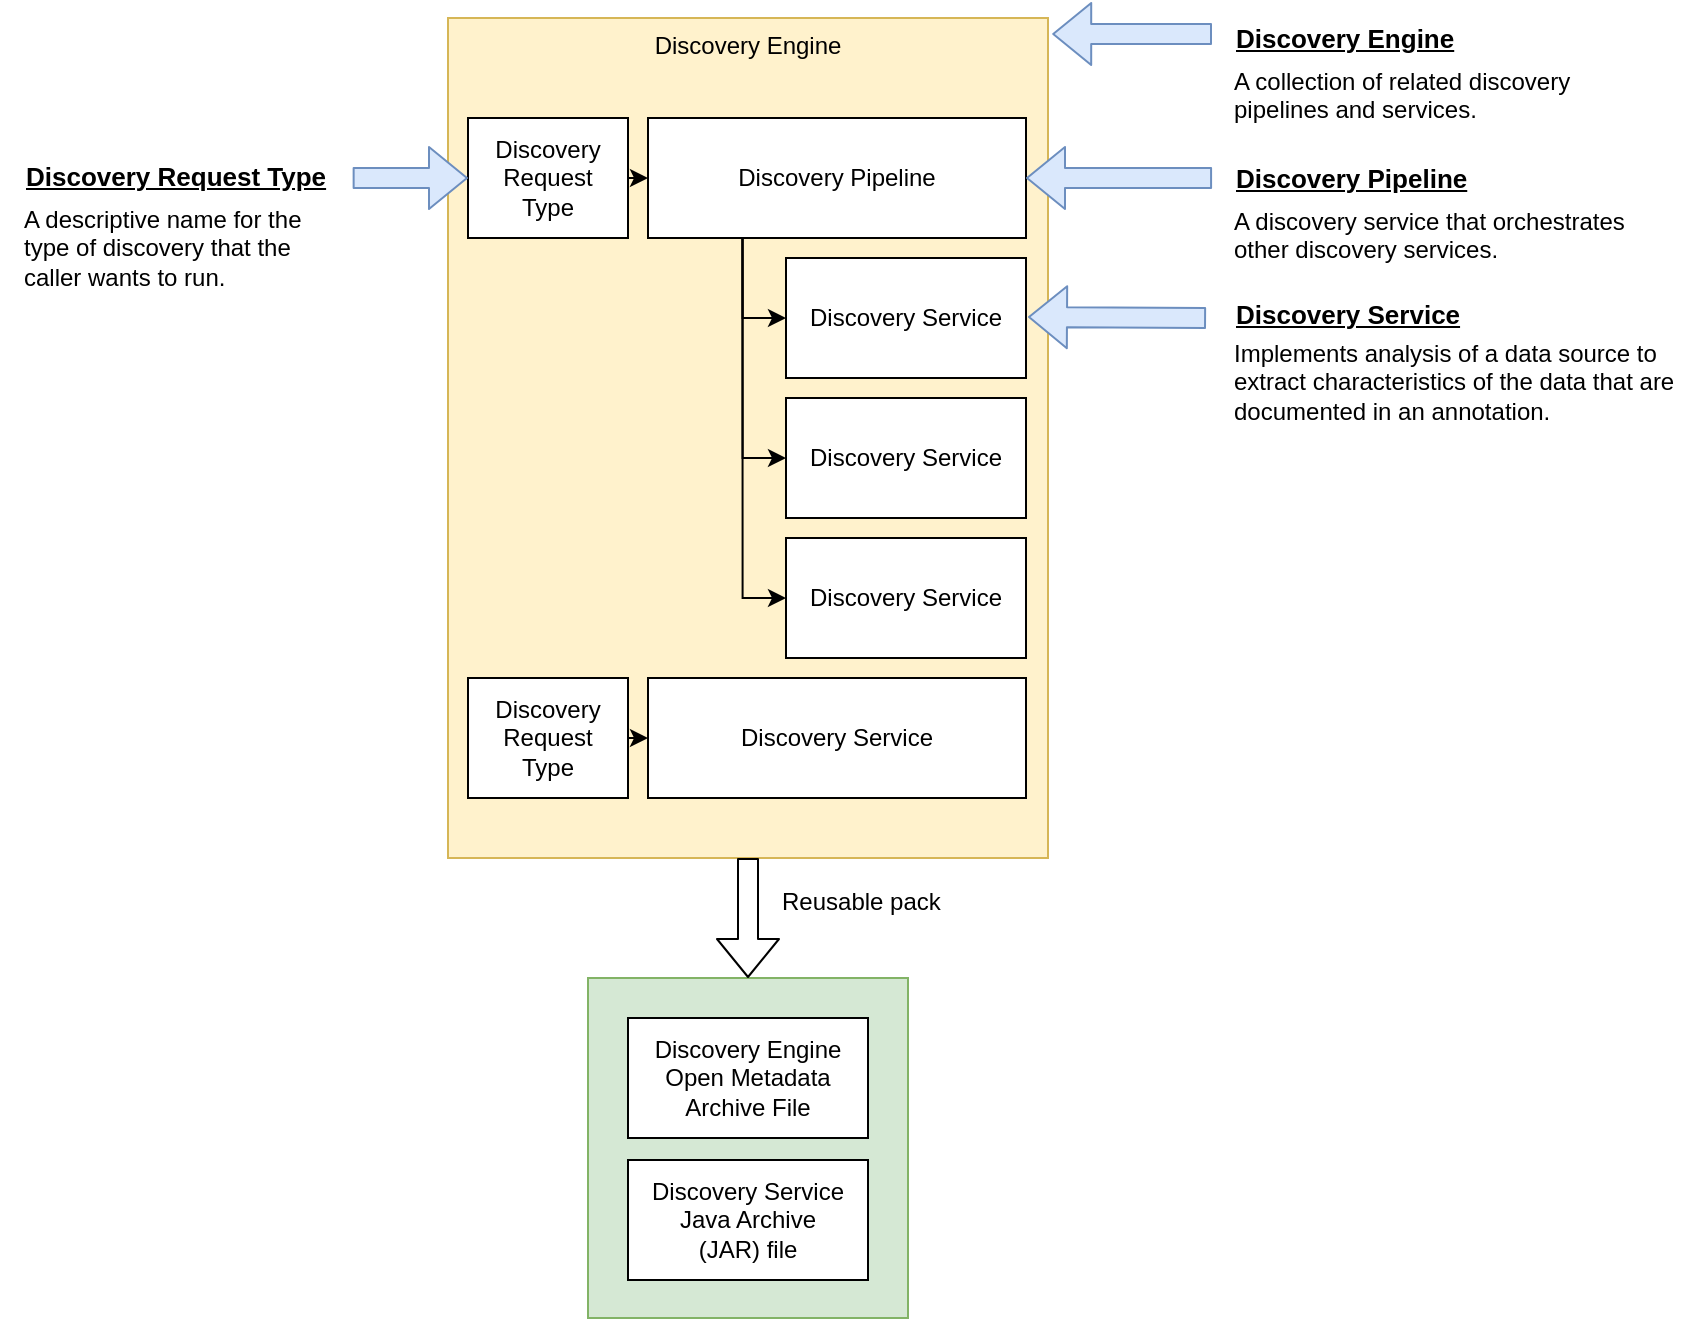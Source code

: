<mxfile version="12.4.2" type="device" pages="3"><diagram id="oseyHd7c6BClqKj5rViH" name="discovery-engine"><mxGraphModel dx="2101" dy="626" grid="1" gridSize="10" guides="1" tooltips="1" connect="1" arrows="1" fold="1" page="1" pageScale="1" pageWidth="1169" pageHeight="827" math="0" shadow="0"><root><mxCell id="0"/><mxCell id="1" parent="0"/><mxCell id="mFFzqXxF2KvexEjWW1hX-16" value="" style="rounded=0;whiteSpace=wrap;html=1;align=right;fillColor=#d5e8d4;strokeColor=#82b366;" parent="1" vertex="1"><mxGeometry x="170" y="580" width="160" height="170" as="geometry"/></mxCell><mxCell id="mFFzqXxF2KvexEjWW1hX-9" value="Discovery Engine" style="rounded=0;whiteSpace=wrap;html=1;verticalAlign=top;fillColor=#fff2cc;strokeColor=#d6b656;" parent="1" vertex="1"><mxGeometry x="100" y="100" width="300" height="420" as="geometry"/></mxCell><mxCell id="mFFzqXxF2KvexEjWW1hX-1" value="Discovery Service" style="rounded=0;whiteSpace=wrap;html=1;" parent="1" vertex="1"><mxGeometry x="269" y="220" width="120" height="60" as="geometry"/></mxCell><mxCell id="mFFzqXxF2KvexEjWW1hX-2" value="Discovery Service" style="rounded=0;whiteSpace=wrap;html=1;" parent="1" vertex="1"><mxGeometry x="269" y="290" width="120" height="60" as="geometry"/></mxCell><mxCell id="mFFzqXxF2KvexEjWW1hX-3" value="Discovery Service" style="rounded=0;whiteSpace=wrap;html=1;" parent="1" vertex="1"><mxGeometry x="269" y="360" width="120" height="60" as="geometry"/></mxCell><mxCell id="mFFzqXxF2KvexEjWW1hX-4" value="Discovery Service" style="rounded=0;whiteSpace=wrap;html=1;" parent="1" vertex="1"><mxGeometry x="200" y="430" width="189" height="60" as="geometry"/></mxCell><mxCell id="mFFzqXxF2KvexEjWW1hX-6" style="edgeStyle=orthogonalEdgeStyle;rounded=0;orthogonalLoop=1;jettySize=auto;html=1;exitX=0.25;exitY=1;exitDx=0;exitDy=0;entryX=0;entryY=0.5;entryDx=0;entryDy=0;" parent="1" source="mFFzqXxF2KvexEjWW1hX-5" target="mFFzqXxF2KvexEjWW1hX-1" edge="1"><mxGeometry relative="1" as="geometry"/></mxCell><mxCell id="mFFzqXxF2KvexEjWW1hX-7" style="edgeStyle=orthogonalEdgeStyle;rounded=0;orthogonalLoop=1;jettySize=auto;html=1;exitX=0.25;exitY=1;exitDx=0;exitDy=0;entryX=0;entryY=0.5;entryDx=0;entryDy=0;" parent="1" source="mFFzqXxF2KvexEjWW1hX-5" target="mFFzqXxF2KvexEjWW1hX-2" edge="1"><mxGeometry relative="1" as="geometry"/></mxCell><mxCell id="mFFzqXxF2KvexEjWW1hX-8" style="edgeStyle=orthogonalEdgeStyle;rounded=0;orthogonalLoop=1;jettySize=auto;html=1;exitX=0.25;exitY=1;exitDx=0;exitDy=0;entryX=0;entryY=0.5;entryDx=0;entryDy=0;" parent="1" source="mFFzqXxF2KvexEjWW1hX-5" target="mFFzqXxF2KvexEjWW1hX-3" edge="1"><mxGeometry relative="1" as="geometry"/></mxCell><mxCell id="mFFzqXxF2KvexEjWW1hX-5" value="Discovery Pipeline" style="rounded=0;whiteSpace=wrap;html=1;" parent="1" vertex="1"><mxGeometry x="200" y="150" width="189" height="60" as="geometry"/></mxCell><mxCell id="mFFzqXxF2KvexEjWW1hX-10" value="A collection of related discovery&lt;br&gt;pipelines and services." style="text;html=1;resizable=0;points=[];autosize=1;align=left;verticalAlign=top;spacingTop=0;spacingLeft=9;" parent="1" vertex="1"><mxGeometry x="482" y="118" width="180" height="30" as="geometry"/></mxCell><mxCell id="mFFzqXxF2KvexEjWW1hX-11" value="A discovery service that orchestrates&lt;br&gt;other discovery services." style="text;html=1;resizable=0;points=[];autosize=1;align=left;verticalAlign=top;spacingTop=0;spacingLeft=9;" parent="1" vertex="1"><mxGeometry x="482" y="188" width="210" height="30" as="geometry"/></mxCell><mxCell id="mFFzqXxF2KvexEjWW1hX-12" value="Implements analysis of a data source to&lt;br&gt;extract characteristics of the data that are&lt;br&gt;documented in an annotation.&amp;nbsp;" style="text;html=1;resizable=0;points=[];autosize=1;align=left;verticalAlign=top;spacingTop=0;spacingLeft=9;" parent="1" vertex="1"><mxGeometry x="482" y="254" width="240" height="50" as="geometry"/></mxCell><mxCell id="mFFzqXxF2KvexEjWW1hX-14" value="Discovery Engine Open Metadata&lt;br&gt;Archive File" style="rounded=0;whiteSpace=wrap;html=1;" parent="1" vertex="1"><mxGeometry x="190" y="600" width="120" height="60" as="geometry"/></mxCell><mxCell id="mFFzqXxF2KvexEjWW1hX-15" value="Discovery Service&lt;br&gt;Java Archive&lt;br&gt;(JAR) file" style="rounded=0;whiteSpace=wrap;html=1;" parent="1" vertex="1"><mxGeometry x="190" y="671" width="120" height="60" as="geometry"/></mxCell><mxCell id="mFFzqXxF2KvexEjWW1hX-17" value="" style="shape=flexArrow;endArrow=classic;html=1;exitX=0.5;exitY=1;exitDx=0;exitDy=0;entryX=0.5;entryY=0;entryDx=0;entryDy=0;" parent="1" source="mFFzqXxF2KvexEjWW1hX-9" target="mFFzqXxF2KvexEjWW1hX-16" edge="1"><mxGeometry width="50" height="50" relative="1" as="geometry"><mxPoint x="150" y="820" as="sourcePoint"/><mxPoint x="200" y="770" as="targetPoint"/></mxGeometry></mxCell><mxCell id="mFFzqXxF2KvexEjWW1hX-18" value="Reusable pack" style="text;html=1;resizable=0;points=[];autosize=1;align=left;verticalAlign=top;spacingTop=-4;" parent="1" vertex="1"><mxGeometry x="265" y="532" width="90" height="20" as="geometry"/></mxCell><mxCell id="zGPHbwCEMO5-oGNVuJWz-1" value="" style="shape=flexArrow;endArrow=classic;html=1;fillColor=#dae8fc;fontSize=13;strokeColor=#6c8ebf;entryX=1.007;entryY=0.019;entryDx=0;entryDy=0;entryPerimeter=0;" parent="1" target="mFFzqXxF2KvexEjWW1hX-9" edge="1"><mxGeometry width="50" height="50" relative="1" as="geometry"><mxPoint x="482" y="108" as="sourcePoint"/><mxPoint x="422" y="105" as="targetPoint"/></mxGeometry></mxCell><mxCell id="zGPHbwCEMO5-oGNVuJWz-2" value="" style="shape=flexArrow;endArrow=classic;html=1;fillColor=#dae8fc;fontSize=13;entryX=1;entryY=0.5;entryDx=0;entryDy=0;exitX=-0.008;exitY=0.5;exitDx=0;exitDy=0;exitPerimeter=0;strokeColor=#6c8ebf;" parent="1" source="zGPHbwCEMO5-oGNVuJWz-7" target="mFFzqXxF2KvexEjWW1hX-5" edge="1"><mxGeometry width="50" height="50" relative="1" as="geometry"><mxPoint x="529" y="174.5" as="sourcePoint"/><mxPoint x="422" y="174.5" as="targetPoint"/></mxGeometry></mxCell><mxCell id="zGPHbwCEMO5-oGNVuJWz-5" value="" style="shape=flexArrow;endArrow=classic;html=1;fillColor=#dae8fc;fontSize=13;entryX=1;entryY=0.5;entryDx=0;entryDy=0;exitX=-0.033;exitY=0.6;exitDx=0;exitDy=0;exitPerimeter=0;strokeColor=#6c8ebf;" parent="1" source="zGPHbwCEMO5-oGNVuJWz-8" edge="1"><mxGeometry width="50" height="50" relative="1" as="geometry"><mxPoint x="529" y="249.5" as="sourcePoint"/><mxPoint x="390" y="249.5" as="targetPoint"/></mxGeometry></mxCell><mxCell id="zGPHbwCEMO5-oGNVuJWz-6" value="Discovery Engine" style="text;html=1;resizable=0;points=[];autosize=1;align=left;verticalAlign=top;spacingTop=-4;fontSize=13;fontStyle=5;spacingLeft=9;" parent="1" vertex="1"><mxGeometry x="483" y="100" width="120" height="20" as="geometry"/></mxCell><mxCell id="zGPHbwCEMO5-oGNVuJWz-7" value="Discovery Pipeline" style="text;html=1;resizable=0;points=[];autosize=1;align=left;verticalAlign=top;spacingTop=-4;fontSize=13;fontStyle=5;spacingLeft=9;" parent="1" vertex="1"><mxGeometry x="483" y="170" width="120" height="20" as="geometry"/></mxCell><mxCell id="zGPHbwCEMO5-oGNVuJWz-8" value="Discovery Service" style="text;html=1;resizable=0;points=[];autosize=1;align=left;verticalAlign=top;spacingTop=-4;fontSize=13;fontStyle=5;spacingLeft=9;" parent="1" vertex="1"><mxGeometry x="483" y="238" width="120" height="20" as="geometry"/></mxCell><mxCell id="dNmHiRkew6J8d6VQKgBy-5" style="edgeStyle=orthogonalEdgeStyle;rounded=0;orthogonalLoop=1;jettySize=auto;html=1;exitX=1;exitY=0.5;exitDx=0;exitDy=0;entryX=0;entryY=0.5;entryDx=0;entryDy=0;startArrow=none;startFill=0;endArrow=classic;endFill=1;fontColor=#000000;" parent="1" source="dNmHiRkew6J8d6VQKgBy-1" target="mFFzqXxF2KvexEjWW1hX-5" edge="1"><mxGeometry relative="1" as="geometry"/></mxCell><mxCell id="dNmHiRkew6J8d6VQKgBy-1" value="Discovery&lt;br&gt;Request&lt;br&gt;Type" style="rounded=0;whiteSpace=wrap;html=1;align=center;" parent="1" vertex="1"><mxGeometry x="110" y="150" width="80" height="60" as="geometry"/></mxCell><mxCell id="dNmHiRkew6J8d6VQKgBy-3" value="Discovery&lt;br&gt;Request&lt;br&gt;Type" style="rounded=0;whiteSpace=wrap;html=1;align=center;" parent="1" vertex="1"><mxGeometry x="110" y="430" width="80" height="60" as="geometry"/></mxCell><mxCell id="dNmHiRkew6J8d6VQKgBy-4" value="" style="endArrow=classic;html=1;fontColor=#000000;entryX=0;entryY=0.5;entryDx=0;entryDy=0;" parent="1" target="mFFzqXxF2KvexEjWW1hX-4" edge="1"><mxGeometry width="50" height="50" relative="1" as="geometry"><mxPoint x="190" y="460" as="sourcePoint"/><mxPoint x="150" y="770" as="targetPoint"/></mxGeometry></mxCell><mxCell id="dNmHiRkew6J8d6VQKgBy-6" value="A descriptive name for the&lt;br&gt;type of discovery that the&lt;br&gt;caller wants to run." style="text;html=1;resizable=0;points=[];autosize=1;align=left;verticalAlign=top;spacingTop=0;spacingLeft=9;" parent="1" vertex="1"><mxGeometry x="-123.1" y="187" width="160" height="50" as="geometry"/></mxCell><mxCell id="dNmHiRkew6J8d6VQKgBy-7" value="" style="shape=flexArrow;endArrow=classic;html=1;fillColor=#dae8fc;fontSize=13;strokeColor=#6c8ebf;exitX=1.026;exitY=0.55;exitDx=0;exitDy=0;exitPerimeter=0;entryX=0;entryY=0.5;entryDx=0;entryDy=0;" parent="1" source="dNmHiRkew6J8d6VQKgBy-8" target="dNmHiRkew6J8d6VQKgBy-1" edge="1"><mxGeometry width="50" height="50" relative="1" as="geometry"><mxPoint x="-133.1" y="147" as="sourcePoint"/><mxPoint x="-260.0" y="149.98" as="targetPoint"/></mxGeometry></mxCell><mxCell id="dNmHiRkew6J8d6VQKgBy-8" value="Discovery Request Type" style="text;html=1;resizable=0;points=[];autosize=1;align=left;verticalAlign=top;spacingTop=-4;fontSize=13;fontStyle=5;spacingLeft=9;" parent="1" vertex="1"><mxGeometry x="-122.1" y="169" width="170" height="20" as="geometry"/></mxCell></root></mxGraphModel></diagram><diagram id="2HisYPXhmnRgJMIJINso" name="operation"><mxGraphModel dx="932" dy="626" grid="1" gridSize="10" guides="1" tooltips="1" connect="1" arrows="1" fold="1" page="1" pageScale="1" pageWidth="827" pageHeight="1169" math="0" shadow="0"><root><mxCell id="znL-dcs7XML75sdNEPaC-0"/><mxCell id="znL-dcs7XML75sdNEPaC-1" parent="znL-dcs7XML75sdNEPaC-0"/><mxCell id="znL-dcs7XML75sdNEPaC-14" style="edgeStyle=orthogonalEdgeStyle;rounded=0;orthogonalLoop=1;jettySize=auto;html=1;exitX=1;exitY=0.75;exitDx=0;exitDy=0;entryX=0;entryY=0.75;entryDx=0;entryDy=0;startArrow=none;startFill=0;" parent="znL-dcs7XML75sdNEPaC-1" source="znL-dcs7XML75sdNEPaC-4" target="znL-dcs7XML75sdNEPaC-6" edge="1"><mxGeometry relative="1" as="geometry"/></mxCell><mxCell id="znL-dcs7XML75sdNEPaC-4" value="Discovery&lt;br&gt;Server" style="rounded=0;whiteSpace=wrap;html=1;verticalAlign=bottom;fillColor=#fff2cc;strokeColor=#d6b656;" parent="znL-dcs7XML75sdNEPaC-1" vertex="1"><mxGeometry x="130" y="110" width="190" height="250" as="geometry"/></mxCell><mxCell id="znL-dcs7XML75sdNEPaC-5" value="Metadata&lt;br&gt;Server" style="rounded=0;whiteSpace=wrap;html=1;verticalAlign=bottom;fillColor=#fff2cc;strokeColor=#d6b656;" parent="znL-dcs7XML75sdNEPaC-1" vertex="1"><mxGeometry x="459" y="175" width="170" height="150" as="geometry"/></mxCell><mxCell id="znL-dcs7XML75sdNEPaC-12" style="edgeStyle=orthogonalEdgeStyle;rounded=0;orthogonalLoop=1;jettySize=auto;html=1;exitX=0;exitY=0.25;exitDx=0;exitDy=0;entryX=1;entryY=0.25;entryDx=0;entryDy=0;" parent="znL-dcs7XML75sdNEPaC-1" source="znL-dcs7XML75sdNEPaC-6" target="znL-dcs7XML75sdNEPaC-4" edge="1"><mxGeometry relative="1" as="geometry"/></mxCell><mxCell id="znL-dcs7XML75sdNEPaC-13" style="edgeStyle=orthogonalEdgeStyle;rounded=0;orthogonalLoop=1;jettySize=auto;html=1;exitX=0;exitY=0.5;exitDx=0;exitDy=0;entryX=1;entryY=0.5;entryDx=0;entryDy=0;startArrow=none;startFill=0;" parent="znL-dcs7XML75sdNEPaC-1" source="znL-dcs7XML75sdNEPaC-6" target="znL-dcs7XML75sdNEPaC-4" edge="1"><mxGeometry relative="1" as="geometry"/></mxCell><mxCell id="znL-dcs7XML75sdNEPaC-6" value="Discovery&lt;br&gt;Engine OMAS" style="rounded=0;whiteSpace=wrap;html=1;fillColor=#d5e8d4;strokeColor=#82b366;" parent="znL-dcs7XML75sdNEPaC-1" vertex="1"><mxGeometry x="460" y="205" width="120" height="60" as="geometry"/></mxCell><mxCell id="znL-dcs7XML75sdNEPaC-7" value="Discovery&lt;br&gt;Engine" style="rounded=0;whiteSpace=wrap;html=1;align=left;fillColor=#dae8fc;strokeColor=#6c8ebf;" parent="znL-dcs7XML75sdNEPaC-1" vertex="1"><mxGeometry x="140" y="130" width="170" height="110" as="geometry"/></mxCell><mxCell id="znL-dcs7XML75sdNEPaC-8" value="Discovery&lt;br&gt;Engine" style="rounded=0;whiteSpace=wrap;html=1;align=left;fillColor=#dae8fc;strokeColor=#6c8ebf;" parent="znL-dcs7XML75sdNEPaC-1" vertex="1"><mxGeometry x="140" y="250" width="170" height="60" as="geometry"/></mxCell><mxCell id="znL-dcs7XML75sdNEPaC-9" value="Discovery&lt;br&gt;&lt;div style=&quot;&quot;&gt;&lt;span&gt;Service&lt;/span&gt;&lt;/div&gt;" style="rounded=0;whiteSpace=wrap;html=1;align=center;" parent="znL-dcs7XML75sdNEPaC-1" vertex="1"><mxGeometry x="210" y="140" width="90" height="40" as="geometry"/></mxCell><mxCell id="znL-dcs7XML75sdNEPaC-10" value="Discovery&lt;br&gt;&lt;div style=&quot;&quot;&gt;&lt;span&gt;Service&lt;/span&gt;&lt;/div&gt;" style="rounded=0;whiteSpace=wrap;html=1;align=center;" parent="znL-dcs7XML75sdNEPaC-1" vertex="1"><mxGeometry x="210" y="190" width="90" height="40" as="geometry"/></mxCell><mxCell id="znL-dcs7XML75sdNEPaC-11" value="Discovery&lt;br&gt;&lt;div style=&quot;&quot;&gt;&lt;span&gt;Service&lt;/span&gt;&lt;/div&gt;" style="rounded=0;whiteSpace=wrap;html=1;align=center;" parent="znL-dcs7XML75sdNEPaC-1" vertex="1"><mxGeometry x="210" y="260" width="90" height="40" as="geometry"/></mxCell><mxCell id="znL-dcs7XML75sdNEPaC-15" value="1" style="ellipse;whiteSpace=wrap;html=1;aspect=fixed;align=center;fontStyle=1;fillColor=#e3c800;strokeColor=#CC0000;fontColor=#000000;" parent="znL-dcs7XML75sdNEPaC-1" vertex="1"><mxGeometry x="340" y="140" width="30" height="30" as="geometry"/></mxCell><mxCell id="znL-dcs7XML75sdNEPaC-16" value="2" style="ellipse;whiteSpace=wrap;html=1;aspect=fixed;align=center;fontStyle=1;fillColor=#e3c800;strokeColor=#CC0000;fontColor=#000000;" parent="znL-dcs7XML75sdNEPaC-1" vertex="1"><mxGeometry x="340" y="200" width="30" height="30" as="geometry"/></mxCell><mxCell id="znL-dcs7XML75sdNEPaC-17" value="3" style="ellipse;whiteSpace=wrap;html=1;aspect=fixed;align=center;fontStyle=1;fillColor=#e3c800;strokeColor=#CC0000;fontColor=#000000;" parent="znL-dcs7XML75sdNEPaC-1" vertex="1"><mxGeometry x="410" y="255" width="30" height="30" as="geometry"/></mxCell></root></mxGraphModel></diagram><diagram id="luwn5W9U-qZYPuQmFjFE" name="server-side"><mxGraphModel dx="1759" dy="626" grid="1" gridSize="10" guides="1" tooltips="1" connect="1" arrows="1" fold="1" page="1" pageScale="1" pageWidth="827" pageHeight="1169" math="0" shadow="0"><root><mxCell id="p_VYO1g_B1KFZsOWan-Q-0"/><mxCell id="p_VYO1g_B1KFZsOWan-Q-1" parent="p_VYO1g_B1KFZsOWan-Q-0"/><mxCell id="p_VYO1g_B1KFZsOWan-Q-21" value="Discovery Server" style="rounded=0;whiteSpace=wrap;html=1;verticalAlign=top;fillColor=#fff2cc;strokeColor=#d6b656;" vertex="1" parent="p_VYO1g_B1KFZsOWan-Q-1"><mxGeometry x="74" y="90" width="380" height="500" as="geometry"/></mxCell><mxCell id="p_VYO1g_B1KFZsOWan-Q-9" value="Discovery Engine Services Instance" style="rounded=0;whiteSpace=wrap;html=1;verticalAlign=top;" vertex="1" parent="p_VYO1g_B1KFZsOWan-Q-1"><mxGeometry x="80" y="125" width="370" height="375" as="geometry"/></mxCell><mxCell id="p_VYO1g_B1KFZsOWan-Q-6" value="Metadata Server" style="rounded=0;whiteSpace=wrap;html=1;verticalAlign=top;" vertex="1" parent="p_VYO1g_B1KFZsOWan-Q-1"><mxGeometry x="610" y="120" width="170" height="390" as="geometry"/></mxCell><mxCell id="p_VYO1g_B1KFZsOWan-Q-2" value="REST API" style="rounded=0;whiteSpace=wrap;html=1;rotation=-90;fillColor=#ffe6cc;strokeColor=#d79b00;" vertex="1" parent="p_VYO1g_B1KFZsOWan-Q-1"><mxGeometry x="-31" y="291" width="310" height="60" as="geometry"/></mxCell><mxCell id="p_VYO1g_B1KFZsOWan-Q-24" style="edgeStyle=orthogonalEdgeStyle;rounded=0;orthogonalLoop=1;jettySize=auto;html=1;exitX=0;exitY=0.5;exitDx=0;exitDy=0;entryX=1;entryY=0.25;entryDx=0;entryDy=0;" edge="1" parent="p_VYO1g_B1KFZsOWan-Q-1" source="p_VYO1g_B1KFZsOWan-Q-3" target="p_VYO1g_B1KFZsOWan-Q-7"><mxGeometry relative="1" as="geometry"/></mxCell><mxCell id="p_VYO1g_B1KFZsOWan-Q-3" value="" style="shape=partialRectangle;whiteSpace=wrap;html=1;bottom=1;right=1;left=1;top=0;fillColor=none;routingCenterX=-0.5;" vertex="1" parent="p_VYO1g_B1KFZsOWan-Q-1"><mxGeometry x="519" y="170" width="50" height="40" as="geometry"/></mxCell><mxCell id="p_VYO1g_B1KFZsOWan-Q-4" value="Discovery Engine&lt;br&gt;OMAS&lt;br&gt;Out Topic" style="text;html=1;align=center;verticalAlign=middle;resizable=0;points=[];;autosize=1;" vertex="1" parent="p_VYO1g_B1KFZsOWan-Q-1"><mxGeometry x="490" y="105" width="110" height="50" as="geometry"/></mxCell><mxCell id="p_VYO1g_B1KFZsOWan-Q-25" style="edgeStyle=orthogonalEdgeStyle;rounded=0;orthogonalLoop=1;jettySize=auto;html=1;exitX=0.75;exitY=0;exitDx=0;exitDy=0;entryX=1;entryY=0.5;entryDx=0;entryDy=0;" edge="1" parent="p_VYO1g_B1KFZsOWan-Q-1" source="p_VYO1g_B1KFZsOWan-Q-5" target="p_VYO1g_B1KFZsOWan-Q-3"><mxGeometry relative="1" as="geometry"/></mxCell><mxCell id="p_VYO1g_B1KFZsOWan-Q-5" value="Discovery Engine OMAS" style="rounded=0;whiteSpace=wrap;html=1;rotation=-90;fillColor=#e1d5e7;strokeColor=#9673a6;" vertex="1" parent="p_VYO1g_B1KFZsOWan-Q-1"><mxGeometry x="490" y="291" width="310" height="60" as="geometry"/></mxCell><mxCell id="p_VYO1g_B1KFZsOWan-Q-35" style="edgeStyle=orthogonalEdgeStyle;rounded=0;orthogonalLoop=1;jettySize=auto;html=1;exitX=0;exitY=0.5;exitDx=0;exitDy=0;entryX=1;entryY=0.5;entryDx=0;entryDy=0;startArrow=none;startFill=0;" edge="1" parent="p_VYO1g_B1KFZsOWan-Q-1" source="p_VYO1g_B1KFZsOWan-Q-7" target="p_VYO1g_B1KFZsOWan-Q-8"><mxGeometry relative="1" as="geometry"/></mxCell><mxCell id="p_VYO1g_B1KFZsOWan-Q-7" value="Listener" style="rounded=0;whiteSpace=wrap;html=1;fillColor=#ffe6cc;strokeColor=#d79b00;" vertex="1" parent="p_VYO1g_B1KFZsOWan-Q-1"><mxGeometry x="290" y="166" width="74" height="44" as="geometry"/></mxCell><mxCell id="p_VYO1g_B1KFZsOWan-Q-30" style="edgeStyle=orthogonalEdgeStyle;rounded=0;orthogonalLoop=1;jettySize=auto;html=1;exitX=0.5;exitY=1;exitDx=0;exitDy=0;entryX=0.25;entryY=0;entryDx=0;entryDy=0;startArrow=none;startFill=0;" edge="1" parent="p_VYO1g_B1KFZsOWan-Q-1" source="p_VYO1g_B1KFZsOWan-Q-8" target="p_VYO1g_B1KFZsOWan-Q-10"><mxGeometry relative="1" as="geometry"/></mxCell><mxCell id="p_VYO1g_B1KFZsOWan-Q-8" value="Configuration&lt;br&gt;Handler" style="rounded=0;whiteSpace=wrap;html=1;fillColor=#ffe6cc;strokeColor=#d79b00;" vertex="1" parent="p_VYO1g_B1KFZsOWan-Q-1"><mxGeometry x="174" y="166" width="90" height="44" as="geometry"/></mxCell><mxCell id="p_VYO1g_B1KFZsOWan-Q-10" value="Discovery Engine&lt;br&gt;Handler" style="rounded=0;whiteSpace=wrap;html=1;verticalAlign=top;fillColor=#dae8fc;strokeColor=#6c8ebf;" vertex="1" parent="p_VYO1g_B1KFZsOWan-Q-1"><mxGeometry x="174" y="226" width="160" height="174" as="geometry"/></mxCell><mxCell id="p_VYO1g_B1KFZsOWan-Q-11" value="Discovery Engine&lt;br&gt;Handler" style="rounded=0;whiteSpace=wrap;html=1;verticalAlign=top;fillColor=#dae8fc;strokeColor=#6c8ebf;" vertex="1" parent="p_VYO1g_B1KFZsOWan-Q-1"><mxGeometry x="184" y="236" width="160" height="184" as="geometry"/></mxCell><mxCell id="p_VYO1g_B1KFZsOWan-Q-12" value="Discovery Engine&lt;br&gt;Handler" style="rounded=0;whiteSpace=wrap;html=1;verticalAlign=top;fillColor=#dae8fc;strokeColor=#6c8ebf;" vertex="1" parent="p_VYO1g_B1KFZsOWan-Q-1"><mxGeometry x="194" y="246" width="160" height="184" as="geometry"/></mxCell><mxCell id="p_VYO1g_B1KFZsOWan-Q-13" value="Discovery Engine&lt;br&gt;Handler" style="rounded=0;whiteSpace=wrap;html=1;verticalAlign=top;fillColor=#dae8fc;strokeColor=#6c8ebf;" vertex="1" parent="p_VYO1g_B1KFZsOWan-Q-1"><mxGeometry x="204" y="256" width="160" height="184" as="geometry"/></mxCell><mxCell id="p_VYO1g_B1KFZsOWan-Q-14" value="Discovery&lt;br&gt;Service&lt;br&gt;Handler" style="rounded=0;whiteSpace=wrap;html=1;" vertex="1" parent="p_VYO1g_B1KFZsOWan-Q-1"><mxGeometry x="214" y="353" width="120" height="60" as="geometry"/></mxCell><mxCell id="p_VYO1g_B1KFZsOWan-Q-26" style="edgeStyle=orthogonalEdgeStyle;rounded=0;orthogonalLoop=1;jettySize=auto;html=1;exitX=0.5;exitY=1;exitDx=0;exitDy=0;startArrow=none;startFill=0;" edge="1" parent="p_VYO1g_B1KFZsOWan-Q-1" source="p_VYO1g_B1KFZsOWan-Q-15" target="p_VYO1g_B1KFZsOWan-Q-5"><mxGeometry relative="1" as="geometry"/></mxCell><mxCell id="p_VYO1g_B1KFZsOWan-Q-15" value="Discovery Engine OMAS&lt;br&gt;Client" style="rounded=0;whiteSpace=wrap;html=1;rotation=-90;fillColor=#e1d5e7;strokeColor=#9673a6;" vertex="1" parent="p_VYO1g_B1KFZsOWan-Q-1"><mxGeometry x="259" y="291" width="310" height="60" as="geometry"/></mxCell><mxCell id="p_VYO1g_B1KFZsOWan-Q-16" value="Discovery&lt;br&gt;Service&lt;br&gt;Handler" style="rounded=0;whiteSpace=wrap;html=1;" vertex="1" parent="p_VYO1g_B1KFZsOWan-Q-1"><mxGeometry x="224" y="363" width="120" height="60" as="geometry"/></mxCell><mxCell id="p_VYO1g_B1KFZsOWan-Q-17" value="Discovery&lt;br&gt;Service&lt;br&gt;Handler" style="rounded=0;whiteSpace=wrap;html=1;" vertex="1" parent="p_VYO1g_B1KFZsOWan-Q-1"><mxGeometry x="234" y="373" width="120" height="60" as="geometry"/></mxCell><mxCell id="p_VYO1g_B1KFZsOWan-Q-18" value="Discovery Services&lt;br&gt;Configuration Map" style="rounded=0;whiteSpace=wrap;html=1;" vertex="1" parent="p_VYO1g_B1KFZsOWan-Q-1"><mxGeometry x="214" y="295" width="140" height="40" as="geometry"/></mxCell><mxCell id="p_VYO1g_B1KFZsOWan-Q-20" style="edgeStyle=orthogonalEdgeStyle;rounded=0;orthogonalLoop=1;jettySize=auto;html=1;exitX=0.5;exitY=1;exitDx=0;exitDy=0;" edge="1" parent="p_VYO1g_B1KFZsOWan-Q-1" source="p_VYO1g_B1KFZsOWan-Q-3" target="p_VYO1g_B1KFZsOWan-Q-3"><mxGeometry relative="1" as="geometry"/></mxCell><mxCell id="p_VYO1g_B1KFZsOWan-Q-22" value="Audit Log (Repository Services)" style="rounded=0;whiteSpace=wrap;html=1;fillColor=#d5e8d4;strokeColor=#82b366;" vertex="1" parent="p_VYO1g_B1KFZsOWan-Q-1"><mxGeometry x="80" y="511" width="370" height="60" as="geometry"/></mxCell><mxCell id="p_VYO1g_B1KFZsOWan-Q-27" value="REST API calls" style="text;html=1;align=center;verticalAlign=middle;resizable=0;points=[];;autosize=1;" vertex="1" parent="p_VYO1g_B1KFZsOWan-Q-1"><mxGeometry x="490" y="291" width="100" height="20" as="geometry"/></mxCell><mxCell id="p_VYO1g_B1KFZsOWan-Q-28" value="Configuration&lt;br&gt;Events" style="text;html=1;align=center;verticalAlign=middle;resizable=0;points=[];;autosize=1;" vertex="1" parent="p_VYO1g_B1KFZsOWan-Q-1"><mxGeometry x="451" y="211" width="90" height="30" as="geometry"/></mxCell><mxCell id="p_VYO1g_B1KFZsOWan-Q-34" style="edgeStyle=orthogonalEdgeStyle;rounded=0;orthogonalLoop=1;jettySize=auto;html=1;exitX=0.5;exitY=1;exitDx=0;exitDy=0;startArrow=none;startFill=0;" edge="1" parent="p_VYO1g_B1KFZsOWan-Q-1" source="p_VYO1g_B1KFZsOWan-Q-2"><mxGeometry relative="1" as="geometry"><mxPoint x="200" y="321" as="targetPoint"/></mxGeometry></mxCell><mxCell id="p_VYO1g_B1KFZsOWan-Q-38" style="edgeStyle=orthogonalEdgeStyle;rounded=0;orthogonalLoop=1;jettySize=auto;html=1;entryX=0.5;entryY=0;entryDx=0;entryDy=0;startArrow=none;startFill=0;" edge="1" parent="p_VYO1g_B1KFZsOWan-Q-1" source="p_VYO1g_B1KFZsOWan-Q-36" target="p_VYO1g_B1KFZsOWan-Q-2"><mxGeometry relative="1" as="geometry"/></mxCell><mxCell id="p_VYO1g_B1KFZsOWan-Q-36" value="Discovery&lt;br&gt;Requests" style="text;html=1;align=center;verticalAlign=middle;resizable=0;points=[];;autosize=1;" vertex="1" parent="p_VYO1g_B1KFZsOWan-Q-1"><mxGeometry x="-31" y="306" width="70" height="30" as="geometry"/></mxCell><mxCell id="p_VYO1g_B1KFZsOWan-Q-41" style="edgeStyle=orthogonalEdgeStyle;rounded=0;orthogonalLoop=1;jettySize=auto;html=1;entryX=0.055;entryY=0.017;entryDx=0;entryDy=0;entryPerimeter=0;startArrow=none;startFill=0;" edge="1" parent="p_VYO1g_B1KFZsOWan-Q-1" source="p_VYO1g_B1KFZsOWan-Q-37" target="p_VYO1g_B1KFZsOWan-Q-15"><mxGeometry relative="1" as="geometry"/></mxCell><mxCell id="p_VYO1g_B1KFZsOWan-Q-37" value="Requests&lt;br&gt;for Discovery&lt;br&gt;Results" style="text;html=1;align=center;verticalAlign=middle;resizable=0;points=[];;autosize=1;" vertex="1" parent="p_VYO1g_B1KFZsOWan-Q-1"><mxGeometry x="-41" y="434" width="90" height="50" as="geometry"/></mxCell></root></mxGraphModel></diagram></mxfile>